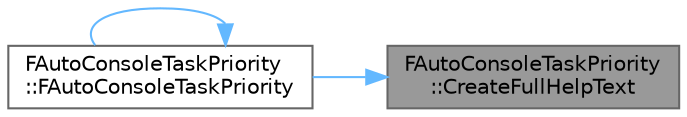 digraph "FAutoConsoleTaskPriority::CreateFullHelpText"
{
 // INTERACTIVE_SVG=YES
 // LATEX_PDF_SIZE
  bgcolor="transparent";
  edge [fontname=Helvetica,fontsize=10,labelfontname=Helvetica,labelfontsize=10];
  node [fontname=Helvetica,fontsize=10,shape=box,height=0.2,width=0.4];
  rankdir="RL";
  Node1 [id="Node000001",label="FAutoConsoleTaskPriority\l::CreateFullHelpText",height=0.2,width=0.4,color="gray40", fillcolor="grey60", style="filled", fontcolor="black",tooltip=" "];
  Node1 -> Node2 [id="edge1_Node000001_Node000002",dir="back",color="steelblue1",style="solid",tooltip=" "];
  Node2 [id="Node000002",label="FAutoConsoleTaskPriority\l::FAutoConsoleTaskPriority",height=0.2,width=0.4,color="grey40", fillcolor="white", style="filled",URL="$d3/d07/classFAutoConsoleTaskPriority.html#ad5fcb6ccd2563471ca2b80e8d4d0225f",tooltip=" "];
  Node2 -> Node2 [id="edge2_Node000002_Node000002",dir="back",color="steelblue1",style="solid",tooltip=" "];
}
